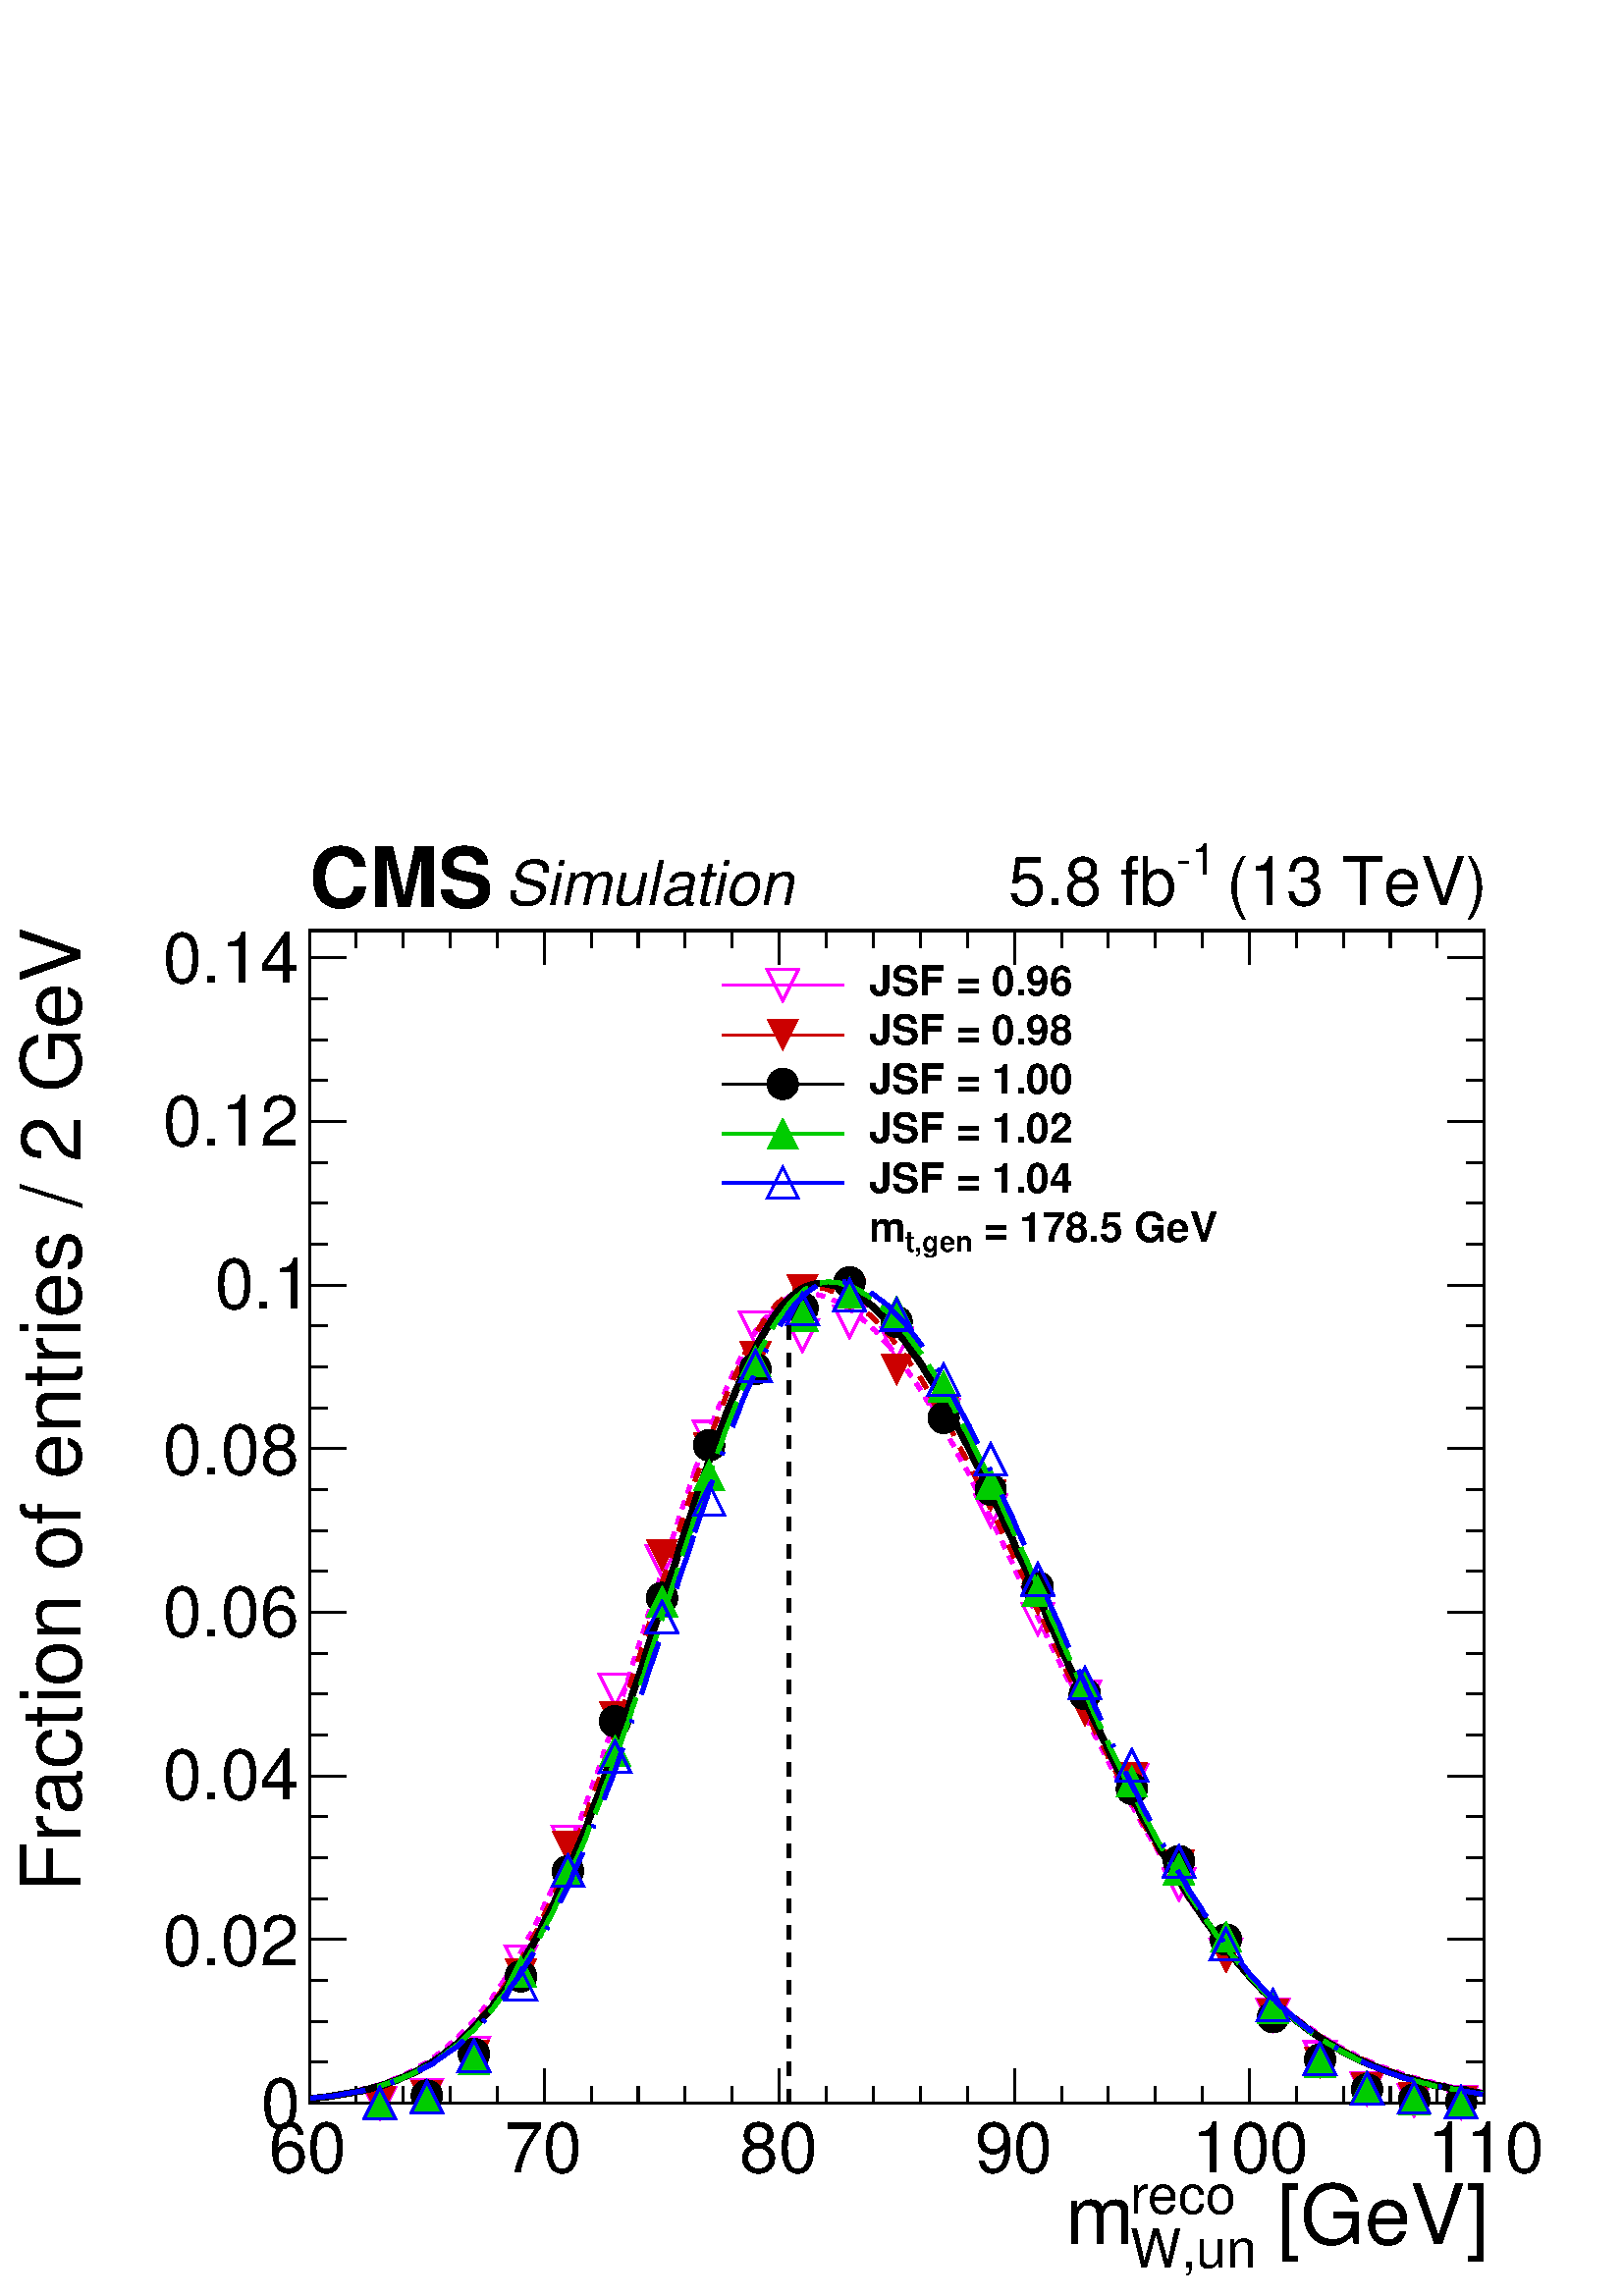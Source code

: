 %!PS-Adobe-2.0 EPSF-2.0
%%BoundingBox:  0 0 567 544
%%DocumentNeededResources: ProcSet (FontSetInit)
%%EndComments
%%BeginProlog
80 dict begin
/s {stroke} def /l {lineto} def /m {moveto} def /t {translate} def
/r {rotate} def /rl {roll}  def /R {repeat} def
/d {rlineto} def /rm {rmoveto} def /gr {grestore} def /f {eofill} def
/c {setrgbcolor} def /black {0 setgray} def /sd {setdash} def
/cl {closepath} def /sf {scalefont setfont} def /lw {setlinewidth} def
/box {m dup 0 exch d exch 0 d 0 exch neg d cl} def
/NC{systemdict begin initclip end}def/C{NC box clip newpath}def
/bl {box s} def /bf {gsave box gsave f grestore 1 lw [] 0 sd s grestore} def /Y { 0 exch d} def /X { 0 d} def 
/K {{pop pop 0 moveto} exch kshow} bind def
/ita {/ang 15 def gsave [1 0 ang dup sin exch cos div 1 0 0] concat} def 
/mp {newpath /y exch def /x exch def} def
/side {[w .77 mul w .23 mul] .385 w mul sd w 0 l currentpoint t -144 r} def
/mr {mp x y w2 0 360 arc} def /m24 {mr s} def /m20 {mr f} def
/mb {mp x y w2 add m w2 neg 0 d 0 w neg d w 0 d 0 w d cl} def
/mt {mp x y w2 add m w2 neg w neg d w 0 d cl} def
/m21 {mb f} def /m25 {mb s} def /m22 {mt f} def /m26{mt s} def
/m23 {mp x y w2 sub m w2 w d w neg 0 d cl f} def
/m27 {mp x y w2 add m w3 neg w2 neg d w3 w2 neg d w3 w2 d cl s} def
/m28 {mp x w2 sub y w2 sub w3 add m w3 0 d  0 w3 neg d w3 0 d 0 w3 d w3 0 d  0 w3 d w3 neg 0 d 0 w3 d w3 neg 0 d 0 w3 neg d w3 neg 0 d cl s } def
/m29 {mp gsave x w2 sub y w2 add w3 sub m currentpoint t 4 {side} repeat cl fill gr} def
/m30 {mp gsave x w2 sub y w2 add w3 sub m currentpoint t 4 {side} repeat cl s gr} def
/m31 {mp x y w2 sub m 0 w d x w2 sub y m w 0 d x w2 sub y w2 add m w w neg d x w2 sub y w2 sub m w w d s} def
/m32 {mp x y w2 sub m w2 w d w neg 0 d cl s} def
/m33 {mp x y w2 add m w3 neg w2 neg d w3 w2 neg d w3 w2 d cl f} def
/m34 {mp x w2 sub y w2 sub w3 add m w3 0 d  0 w3 neg d w3 0 d 0 w3 d w3 0 d  0 w3 d w3 neg 0 d 0 w3 d w3 neg 0 d 0 w3 neg d w3 neg 0 d cl f } def
/m2 {mp x y w2 sub m 0 w d x w2 sub y m w 0 d s} def
/m5 {mp x w2 sub y w2 sub m w w d x w2 sub y w2 add m w w neg d s} def
%%IncludeResource: ProcSet (FontSetInit)
%%IncludeResource: font Times-Roman
%%IncludeResource: font Times-Italic
%%IncludeResource: font Times-Bold
%%IncludeResource: font Times-BoldItalic
%%IncludeResource: font Helvetica
%%IncludeResource: font Helvetica-Oblique
%%IncludeResource: font Helvetica-Bold
%%IncludeResource: font Helvetica-BoldOblique
%%IncludeResource: font Courier
%%IncludeResource: font Courier-Oblique
%%IncludeResource: font Courier-Bold
%%IncludeResource: font Courier-BoldOblique
%%IncludeResource: font Symbol
%%IncludeResource: font ZapfDingbats
/reEncode {exch findfont dup length dict begin {1 index /FID eq  {pop pop} {def} ifelse } forall /Encoding exch def currentdict end dup /FontName get exch definefont pop } def [/Times-Bold /Times-Italic /Times-BoldItalic /Helvetica /Helvetica-Oblique
 /Helvetica-Bold /Helvetica-BoldOblique /Courier /Courier-Oblique /Courier-Bold /Courier-BoldOblique /Times-Roman /AvantGarde-Book /AvantGarde-BookOblique /AvantGarde-Demi /AvantGarde-DemiOblique /Bookman-Demi /Bookman-DemiItalic /Bookman-Light
 /Bookman-LightItalic /Helvetica-Narrow /Helvetica-Narrow-Bold /Helvetica-Narrow-BoldOblique /Helvetica-Narrow-Oblique /NewCenturySchlbk-Roman /NewCenturySchlbk-Bold /NewCenturySchlbk-BoldItalic /NewCenturySchlbk-Italic /Palatino-Bold
 /Palatino-BoldItalic /Palatino-Italic /Palatino-Roman ] {ISOLatin1Encoding reEncode } forall
%%EndProlog
%%BeginSetup
%%EndSetup
newpath  gsave  .25 .25 scale  gsave  0 0 t black[  ] 0 sd 3 lw 1 1 1 c 2268 2177 0 0 bf black 1 1 1 c black 1723 1720 454 283 bl 1723 1720 454 283 bl 1 1 1 c black 1723 1720 454 283 bl 1723 1720 454 283 bl 1 0 1 c /w 46 def /w2 {w 2 div} def /w3 {w
 3 div} def 557 283 m32 626 295 m32 695 357 m32 764 491 m32 833 666 m32 902 889 m32 971 1078 m32 1040 1260 m32 1108 1420 m32 1177 1409 m32 1246 1429 m32 1315 1397 m32 1384 1293 m32 1453 1152 m32 1522 993 m32 1591 879 m32 1660 757 m32 1729 604 m32
 1798 501 m32 1867 412 m32 1936 350 m32 2005 304 m32 2074 287 m32 2143 284 m32[ 12 12] 0 sd 6 lw 0.95 0.95 0.95 c black 1 0 1 c 456 290 m 6 1 d 6 1 d 6 X 5 1 d 6 1 d 6 1 d 6 1 d 5 1 d 6 1 d 6 1 d 6 1 d 5 1 d 6 2 d 6 1 d 6 2 d 5 2 d 6 1 d 6 2 d 6 2 d
 5 2 d 6 3 d 6 2 d 6 3 d 5 2 d 6 3 d 6 3 d 6 3 d 5 4 d 6 3 d 6 4 d 6 4 d 5 4 d 6 4 d 6 5 d 5 5 d 6 5 d 6 5 d 6 6 d 5 5 d 6 6 d 6 7 d 6 6 d 5 7 d 6 7 d 6 8 d 6 7 d 5 8 d 6 9 d 6 8 d s 738 461 m 6 9 d 5 10 d 6 9 d 6 10 d 6 11 d 5 10 d 6 11 d 6 12 d 6
 11 d 5 12 d 6 13 d 6 12 d 6 13 d 5 14 d 6 13 d 6 14 d 6 15 d 5 14 d 6 15 d 6 15 d 6 16 d 5 16 d 6 16 d 6 16 d 6 17 d 5 17 d 6 17 d 6 17 d 6 18 d 5 17 d 6 18 d 6 18 d 5 18 d 6 18 d 6 18 d 6 18 d 5 19 d 6 18 d 6 18 d 6 19 d 5 18 d 6 18 d 6 18 d 6 18 d
 5 17 d 6 18 d 6 17 d 6 17 d 5 17 d s 1019 1211 m 6 16 d 6 16 d 6 16 d 5 15 d 6 15 d 6 15 d 6 14 d 5 13 d 6 13 d 6 13 d 6 12 d 5 11 d 6 11 d 6 10 d 6 10 d 5 9 d 6 8 d 6 7 d 6 7 d 5 6 d 6 6 d 6 4 d 6 4 d 5 4 d 6 2 d 6 2 d 6 1 d 11 X 6 -1 d 6 -1 d 5 -1
 d 6 -2 d 6 -2 d 5 -2 d 6 -3 d 6 -3 d 6 -3 d 5 -4 d 6 -3 d 6 -5 d 6 -4 d 5 -5 d 6 -5 d 6 -6 d 6 -5 d 5 -7 d 6 -6 d 6 -6 d s 1301 1397 m 6 -7 d 5 -8 d 6 -7 d 6 -8 d 6 -8 d 5 -8 d 6 -8 d 6 -9 d 6 -9 d 5 -9 d 6 -9 d 6 -10 d 6 -9 d 5 -10 d 6 -10 d 6 -11
 d 6 -10 d 5 -11 d 6 -10 d 6 -11 d 6 -11 d 5 -12 d 6 -11 d 6 -11 d 6 -12 d 5 -11 d 6 -12 d 6 -12 d 6 -12 d 5 -12 d 6 -11 d 6 -13 d 5 -12 d 6 -12 d 6 -12 d 6 -12 d 5 -12 d 6 -12 d 6 -12 d 6 -13 d 5 -12 d 6 -12 d 6 -12 d 6 -12 d 5 -12 d 6 -12 d 6 -12 d
 6 -12 d 5 -12 d s 1582 870 m 6 -11 d 6 -12 d 6 -12 d 5 -11 d 6 -11 d 6 -12 d 6 -11 d 5 -11 d 6 -11 d 6 -11 d 6 -11 d 5 -10 d 6 -11 d 6 -10 d 6 -11 d 5 -10 d 6 -10 d 6 -10 d 6 -10 d 5 -9 d 6 -10 d 6 -9 d 6 -9 d 5 -9 d 6 -9 d 6 -9 d 6 -9 d 5 -8 d 6 -8
 d 6 -9 d 6 -8 d 5 -8 d 6 -7 d 6 -8 d 5 -7 d 6 -8 d 6 -7 d 6 -7 d 5 -6 d 6 -7 d 6 -7 d 6 -6 d 5 -6 d 6 -6 d 6 -6 d 6 -6 d 5 -6 d 6 -5 d 6 -6 d s 1864 439 m 6 -5 d 5 -5 d 6 -5 d 6 -5 d 6 -5 d 5 -4 d 6 -5 d 6 -4 d 6 -4 d 5 -4 d 6 -4 d 6 -4 d 6 -4 d 5
 -4 d 6 -3 d 6 -4 d 6 -3 d 5 -3 d 6 -3 d 6 -3 d 6 -3 d 5 -3 d 6 -3 d 6 -2 d 6 -3 d 5 -2 d 6 -3 d 6 -2 d 6 -2 d 5 -2 d 6 -2 d 6 -2 d 5 -2 d 6 -2 d 6 -2 d 6 -2 d 5 -1 d 6 -2 d 6 -2 d 6 -1 d 5 -1 d 6 -2 d 6 -1 d 6 -1 d 5 -2 d 6 -1 d 6 -1 d 6 -1 d 5 -1 d
 s 2145 304 m 6 -1 d 6 -1 d 6 -1 d 5 -1 d 6 -1 d s black[  ] 0 sd 3 lw 454 283 m 1723 X s
 gsave  2268 2177 0 0 C 1839.2 75.843 t 0 r /Helvetica findfont 121.349 sf 0 0 m ( [GeV]) show NC gr 
 gsave  2268 2177 0 0 C 1657.18 121.349 t 0 r /Helvetica findfont 79.635 sf 0 0 m (reco) show NC gr 
 gsave  2268 2177 0 0 C 1657.18 41.714 t 0 r /Helvetica findfont 79.635 sf 0 0 m (W,un) show NC gr 
 gsave  2268 2177 0 0 C 1562.37 75.843 t 0 r /Helvetica findfont 121.349 sf 0 0 m (m) show NC gr  454 333 m -50 Y s 522 308 m -25 Y s 591 308 m -25 Y s 660 308 m -25 Y s 729 308 m -25 Y s 798 333 m -50 Y s 867 308 m -25 Y s 936 308 m -25 Y s 1005
 308 m -25 Y s 1074 308 m -25 Y s 1143 333 m -50 Y s 1212 308 m -25 Y s 1281 308 m -25 Y s 1350 308 m -25 Y s 1419 308 m -25 Y s 1488 333 m -50 Y s 1557 308 m -25 Y s 1625 308 m -25 Y s 1694 308 m -25 Y s 1763 308 m -25 Y s 1832 333 m -50 Y s 1901
 308 m -25 Y s 1970 308 m -25 Y s 2039 308 m -25 Y s 2108 308 m -25 Y s 2177 333 m -50 Y s
 gsave  2268 2177 0 0 C 394.385 182.024 t 0 r /Helvetica findfont 102.389 sf 0 0 m (60) show NC gr 
 gsave  2268 2177 0 0 C 739.473 182.024 t 0 r /Helvetica findfont 102.389 sf 0 0 m (70) show NC gr 
 gsave  2268 2177 0 0 C 1084.56 182.024 t 0 r /Helvetica findfont 102.389 sf 0 0 m (80) show NC gr 
 gsave  2268 2177 0 0 C 1429.65 182.024 t 0 r /Helvetica findfont 102.389 sf 0 0 m (90) show NC gr 
 gsave  2268 2177 0 0 C 1748.19 182.024 t 0 r /Helvetica findfont 102.389 sf 0 0 m (100) show NC gr 
 gsave  2268 2177 0 0 C 2093.28 182.024 t 0 r /Helvetica findfont 102.389 sf 0 0 m (110) show NC gr  454 2003 m 1723 X s 454 1953 m 50 Y s 522 1978 m 25 Y s 591 1978 m 25 Y s 660 1978 m 25 Y s 729 1978 m 25 Y s 798 1953 m 50 Y s 867 1978 m 25 Y s 936
 1978 m 25 Y s 1005 1978 m 25 Y s 1074 1978 m 25 Y s 1143 1953 m 50 Y s 1212 1978 m 25 Y s 1281 1978 m 25 Y s 1350 1978 m 25 Y s 1419 1978 m 25 Y s 1488 1953 m 50 Y s 1557 1978 m 25 Y s 1625 1978 m 25 Y s 1694 1978 m 25 Y s 1763 1978 m 25 Y s 1832
 1953 m 50 Y s 1901 1978 m 25 Y s 1970 1978 m 25 Y s 2039 1978 m 25 Y s 2108 1978 m 25 Y s 2177 1953 m 50 Y s 454 283 m 1720 Y s
 gsave  2268 2177 0 0 C 117.557 591.578 t 90 r /Helvetica findfont 121.349 sf 0 0 m (Fraction of entries / 2 GeV) show NC gr  507 283 m -53 X s 480 343 m -26 X s 480 403 m -26 X s 480 463 m -26 X s 507 523 m -53 X s 480 583 m -26 X s 480 643 m -26 X
 s 480 703 m -26 X s 507 763 m -53 X s 480 823 m -26 X s 480 883 m -26 X s 480 943 m -26 X s 507 1003 m -53 X s 480 1063 m -26 X s 480 1123 m -26 X s 480 1183 m -26 X s 507 1243 m -53 X s 480 1303 m -26 X s 480 1363 m -26 X s 480 1423 m -26 X s 507
 1483 m -53 X s 480 1543 m -26 X s 480 1603 m -26 X s 480 1663 m -26 X s 507 1723 m -53 X s 480 1783 m -26 X s 480 1843 m -26 X s 480 1903 m -26 X s 507 1963 m -53 X s 507 1963 m -53 X s
 gsave  2268 2177 0 0 C 383.009 246.491 t 0 r /Helvetica findfont 102.389 sf 0 0 m (0) show NC gr 
 gsave  2268 2177 0 0 C 238.907 485.398 t 0 r /Helvetica findfont 102.389 sf 0 0 m (0.02) show NC gr 
 gsave  2268 2177 0 0 C 238.907 728.096 t 0 r /Helvetica findfont 102.389 sf 0 0 m (0.04) show NC gr 
 gsave  2268 2177 0 0 C 238.907 967.003 t 0 r /Helvetica findfont 102.389 sf 0 0 m (0.06) show NC gr 
 gsave  2268 2177 0 0 C 238.907 1205.91 t 0 r /Helvetica findfont 102.389 sf 0 0 m (0.08) show NC gr 
 gsave  2268 2177 0 0 C 314.75 1448.61 t 0 r /Helvetica findfont 102.389 sf 0 0 m (0.1) show NC gr 
 gsave  2268 2177 0 0 C 238.907 1687.51 t 0 r /Helvetica findfont 102.389 sf 0 0 m (0.12) show NC gr 
 gsave  2268 2177 0 0 C 238.907 1926.42 t 0 r /Helvetica findfont 102.389 sf 0 0 m (0.14) show NC gr  2177 283 m 1720 Y s 2123 283 m 54 X s 2150 343 m 27 X s 2150 403 m 27 X s 2150 463 m 27 X s 2123 523 m 54 X s 2150 583 m 27 X s 2150 643 m 27 X s
 2150 703 m 27 X s 2123 763 m 54 X s 2150 823 m 27 X s 2150 883 m 27 X s 2150 943 m 27 X s 2123 1003 m 54 X s 2150 1063 m 27 X s 2150 1123 m 27 X s 2150 1183 m 27 X s 2123 1243 m 54 X s 2150 1303 m 27 X s 2150 1363 m 27 X s 2150 1423 m 27 X s 2123
 1483 m 54 X s 2150 1543 m 27 X s 2150 1603 m 27 X s 2150 1663 m 27 X s 2123 1723 m 54 X s 2150 1783 m 27 X s 2150 1843 m 27 X s 2150 1903 m 27 X s 2123 1963 m 54 X s 2123 1963 m 54 X s 0.8 0 0 c 557 284 m23 626 293 m23 695 352 m23 764 472 m23 833
 659 m23 902 849 m23 971 1087 m23 1040 1243 m23 1108 1377 m23 1177 1476 m23 1246 1469 m23 1315 1359 m23 1384 1298 m23 1453 1174 m23 1522 1022 m23 1591 859 m23 1660 760 m23 1729 632 m23 1798 497 m23 1867 412 m23 1936 342 m23 2005 304 m23 2074 290 m23
 2143 285 m23[ 20 20] 0 sd 6 lw 0.95 0.95 0.95 c black 0.8 0 0 c 456 290 m 6 X 6 1 d 6 X 5 1 d 6 1 d 6 1 d 6 1 d 5 1 d 6 1 d 6 1 d 6 1 d 5 1 d 6 1 d 6 2 d 6 1 d 5 2 d 6 1 d 6 2 d 6 2 d 5 2 d 6 2 d 6 2 d 6 3 d 5 2 d 6 3 d 6 3 d 6 3 d 5 3 d 6 3 d 6 4 d
 6 4 d 5 3 d 6 5 d 6 4 d 5 4 d 6 5 d 6 5 d 6 5 d 5 6 d 6 6 d 6 6 d 6 6 d 5 6 d 6 7 d 6 7 d 6 8 d 5 7 d 6 8 d 6 9 d s 738 452 m 6 8 d 5 9 d 6 10 d 6 9 d 6 10 d 5 10 d 6 11 d 6 11 d 6 11 d 5 12 d 6 12 d 6 12 d 6 13 d 5 13 d 6 13 d 6 14 d 6 14 d 5 14 d
 6 15 d 6 15 d 6 15 d 5 16 d 6 16 d 6 16 d 6 16 d 5 17 d 6 17 d 6 17 d 6 17 d 5 18 d 6 17 d 6 18 d 5 18 d 6 18 d 6 18 d 6 19 d 5 18 d 6 18 d 6 19 d 6 18 d 5 19 d 6 18 d 6 18 d 6 18 d 5 18 d 6 18 d 6 18 d 6 17 d 5 17 d s 1019 1195 m 6 17 d 6 17 d 6 16
 d 5 16 d 6 16 d 6 15 d 6 15 d 5 14 d 6 14 d 6 13 d 6 13 d 5 12 d 6 12 d 6 11 d 6 11 d 5 9 d 6 10 d 6 8 d 6 8 d 5 7 d 6 7 d 6 5 d 6 5 d 5 5 d 6 3 d 6 3 d 6 2 d 5 1 d 18 X 5 -1 d 6 -1 d 6 -2 d 5 -2 d 6 -2 d 6 -3 d 6 -2 d 5 -4 d 6 -3 d 6 -4 d 6 -5 d 5
 -4 d 6 -5 d 6 -5 d 6 -6 d 5 -6 d 6 -6 d 6 -6 d s 1301 1413 m 6 -7 d 5 -7 d 6 -8 d 6 -7 d 6 -8 d 5 -8 d 6 -9 d 6 -8 d 6 -9 d 5 -9 d 6 -10 d 6 -9 d 6 -10 d 5 -10 d 6 -10 d 6 -10 d 6 -11 d 5 -11 d 6 -11 d 6 -11 d 6 -11 d 5 -11 d 6 -12 d 6 -11 d 6 -12 d
 5 -12 d 6 -12 d 6 -12 d 6 -12 d 5 -12 d 6 -12 d 6 -12 d 5 -13 d 6 -12 d 6 -12 d 6 -13 d 5 -12 d 6 -13 d 6 -12 d 6 -13 d 5 -12 d 6 -12 d 6 -13 d 6 -12 d 5 -13 d 6 -12 d 6 -12 d 6 -12 d 5 -12 d s 1582 879 m 6 -12 d 6 -12 d 6 -12 d 5 -12 d 6 -12 d 6
 -11 d 6 -12 d 5 -11 d 6 -11 d 6 -12 d 6 -11 d 5 -11 d 6 -10 d 6 -11 d 6 -11 d 5 -10 d 6 -10 d 6 -11 d 6 -10 d 5 -9 d 6 -10 d 6 -10 d 6 -9 d 5 -9 d 6 -10 d 6 -9 d 6 -8 d 5 -9 d 6 -8 d 6 -9 d 6 -8 d 5 -8 d 6 -8 d 6 -8 d 5 -7 d 6 -8 d 6 -7 d 6 -7 d 5
 -7 d 6 -7 d 6 -6 d 6 -7 d 5 -6 d 6 -6 d 6 -6 d 6 -6 d 5 -6 d 6 -5 d 6 -6 d s 1864 438 m 6 -5 d 5 -5 d 6 -5 d 6 -5 d 6 -5 d 5 -5 d 6 -4 d 6 -5 d 6 -4 d 5 -4 d 6 -4 d 6 -4 d 6 -4 d 5 -3 d 6 -4 d 6 -3 d 6 -4 d 5 -3 d 6 -3 d 6 -3 d 6 -3 d 5 -3 d 6 -2 d
 6 -3 d 6 -3 d 5 -2 d 6 -2 d 6 -3 d 6 -2 d 5 -2 d 6 -2 d 6 -2 d 5 -2 d 6 -2 d 6 -2 d 6 -1 d 5 -2 d 6 -1 d 6 -2 d 6 -1 d 5 -2 d 6 -1 d 6 -1 d 6 -2 d 5 -1 d 6 -1 d 6 -1 d 6 -1 d 5 -1 d s 2145 303 m 6 -1 d 6 -1 d 6 -1 d 5 -1 d 6 X s black[  ] 0 sd 3 lw
 626 294 m20 695 355 m20 764 469 m20 833 623 m20 902 843 m20 971 1024 m20 1040 1248 m20 1108 1360 m20 1177 1449 m20 1246 1487 m20 1315 1429 m20 1384 1288 m20 1453 1183 m20 1522 1040 m20 1591 883 m20 1660 744 m20 1729 638 m20 1798 523 m20 1867 409 m20
 1936 347 m20 2005 303 m20 2074 288 m20 2143 285 m20 9 lw 0.95 0.95 0.95 c black 456 290 m 6 X 6 1 d 6 1 d 5 X 6 1 d 6 1 d 6 1 d 5 1 d 6 1 d 6 1 d 6 1 d 5 1 d 6 1 d 6 2 d 6 1 d 5 2 d 6 1 d 6 2 d 6 2 d 5 2 d 6 2 d 6 2 d 6 3 d 5 2 d 6 3 d 6 2 d 6 3 d 5
 3 d 6 4 d 6 3 d 6 4 d 5 3 d 6 4 d 6 4 d 5 5 d 6 4 d 6 5 d 6 5 d 5 5 d 6 6 d 6 6 d 6 6 d 5 6 d 6 6 d 6 7 d 6 7 d 5 8 d 6 7 d 6 8 d s 738 446 m 6 8 d 5 9 d 6 9 d 6 9 d 6 9 d 5 10 d 6 10 d 6 10 d 6 11 d 5 11 d 6 12 d 6 11 d 6 12 d 5 13 d 6 13 d 6 13 d
 6 13 d 5 14 d 6 14 d 6 14 d 6 14 d 5 15 d 6 16 d 6 15 d 6 16 d 5 16 d 6 16 d 6 16 d 6 17 d 5 17 d 6 17 d 6 17 d 5 18 d 6 17 d 6 18 d 6 18 d 5 17 d 6 18 d 6 18 d 6 18 d 5 18 d 6 18 d 6 18 d 6 18 d 5 18 d 6 18 d 6 18 d 6 17 d 5 17 d s 1019 1165 m 6 17
 d 6 17 d 6 17 d 5 16 d 6 16 d 6 16 d 6 15 d 5 15 d 6 14 d 6 15 d 6 13 d 5 13 d 6 13 d 6 12 d 6 12 d 5 11 d 6 10 d 6 10 d 6 10 d 5 8 d 6 8 d 6 8 d 6 6 d 5 6 d 6 5 d 6 5 d 6 4 d 5 3 d 6 2 d 6 2 d 6 1 d 11 X 6 -1 d 5 -1 d 6 -1 d 6 -2 d 6 -2 d 5 -2 d 6
 -3 d 6 -3 d 6 -4 d 5 -4 d 6 -4 d 6 -5 d 6 -5 d 5 -5 d 6 -6 d 6 -5 d s 1301 1432 m 6 -7 d 5 -6 d 6 -7 d 6 -7 d 6 -8 d 5 -8 d 6 -8 d 6 -8 d 6 -9 d 5 -9 d 6 -9 d 6 -9 d 6 -10 d 5 -10 d 6 -10 d 6 -10 d 6 -11 d 5 -10 d 6 -11 d 6 -12 d 6 -11 d 5 -11 d 6
 -12 d 6 -11 d 6 -12 d 5 -12 d 6 -12 d 6 -13 d 6 -12 d 5 -12 d 6 -13 d 6 -12 d 5 -13 d 6 -13 d 6 -12 d 6 -13 d 5 -13 d 6 -13 d 6 -13 d 6 -12 d 5 -13 d 6 -13 d 6 -13 d 6 -13 d 5 -12 d 6 -13 d 6 -13 d 6 -12 d 5 -13 d s 1582 893 m 6 -12 d 6 -13 d 6 -12
 d 5 -12 d 6 -12 d 6 -13 d 6 -11 d 5 -12 d 6 -12 d 6 -12 d 6 -11 d 5 -11 d 6 -12 d 6 -11 d 6 -11 d 5 -11 d 6 -10 d 6 -11 d 6 -10 d 5 -10 d 6 -11 d 6 -9 d 6 -10 d 5 -10 d 6 -9 d 6 -10 d 6 -9 d 5 -9 d 6 -8 d 6 -9 d 6 -9 d 5 -8 d 6 -8 d 6 -8 d 5 -8 d 6
 -7 d 6 -8 d 6 -7 d 5 -7 d 6 -7 d 6 -7 d 6 -7 d 5 -6 d 6 -7 d 6 -6 d 6 -6 d 5 -6 d 6 -5 d 6 -6 d s 1864 437 m 6 -5 d 5 -6 d 6 -5 d 6 -5 d 6 -5 d 5 -4 d 6 -5 d 6 -4 d 6 -5 d 5 -4 d 6 -4 d 6 -4 d 6 -4 d 5 -3 d 6 -4 d 6 -3 d 6 -4 d 5 -3 d 6 -3 d 6 -3 d
 6 -3 d 5 -3 d 6 -3 d 6 -2 d 6 -3 d 5 -2 d 6 -2 d 6 -3 d 6 -2 d 5 -2 d 6 -2 d 6 -2 d 5 -2 d 6 -2 d 6 -1 d 6 -2 d 5 -2 d 6 -1 d 6 -2 d 6 -1 d 5 -2 d 6 -1 d 6 -1 d 6 -1 d 5 -1 d 6 -2 d 6 -1 d 6 -1 d 5 -1 d s 2145 301 m 6 X 6 -1 d 6 -1 d 5 -1 d 6 -1 d s
 0 0.8 0 c 3 lw 557 283 m22 626 295 m22 695 347 m22 764 476 m22 833 626 m22 902 800 m22 971 1019 m22 1040 1204 m22 1108 1371 m22 1177 1438 m22 1246 1472 m22 1315 1444 m22 1384 1334 m22 1453 1191 m22 1522 1034 m22 1591 902 m22 1660 755 m22 1729 626
 m22 1798 527 m22 1867 423 m22 1936 343 m22 2005 308 m22 2074 288 m22 2143 285 m22[ 80 20] 0 sd 6 lw 0.95 0.95 0.95 c black 0 0.8 0 c 456 290 m 6 1 d 6 X 6 1 d 5 1 d 6 X 6 1 d 6 1 d 5 1 d 6 1 d 6 1 d 6 1 d 5 1 d 6 1 d 6 2 d 6 1 d 5 2 d 6 1 d 6 2 d 6
 2 d 5 2 d 6 2 d 6 2 d 6 2 d 5 3 d 6 2 d 6 3 d 6 3 d 5 3 d 6 3 d 6 3 d 6 4 d 5 3 d 6 4 d 6 4 d 5 4 d 6 5 d 6 4 d 6 5 d 5 5 d 6 6 d 6 5 d 6 6 d 5 6 d 6 6 d 6 7 d 6 6 d 5 7 d 6 8 d 6 7 d s 738 441 m 6 8 d 5 9 d 6 8 d 6 9 d 6 9 d 5 9 d 6 10 d 6 10 d 6
 10 d 5 11 d 6 11 d 6 11 d 6 12 d 5 12 d 6 12 d 6 13 d 6 13 d 5 13 d 6 13 d 6 14 d 6 14 d 5 15 d 6 14 d 6 15 d 6 15 d 5 16 d 6 15 d 6 16 d 6 17 d 5 16 d 6 17 d 6 16 d 5 17 d 6 17 d 6 18 d 6 17 d 5 18 d 6 17 d 6 18 d 6 18 d 5 17 d 6 18 d 6 18 d 6 18 d
 5 17 d 6 18 d 6 17 d 6 18 d 5 17 d s 1019 1142 m 6 17 d 6 17 d 6 17 d 5 16 d 6 16 d 6 16 d 6 16 d 5 15 d 6 15 d 6 15 d 6 14 d 5 14 d 6 13 d 6 13 d 6 12 d 5 12 d 6 11 d 6 11 d 6 10 d 5 10 d 6 9 d 6 8 d 6 8 d 5 7 d 6 6 d 6 6 d 6 5 d 5 5 d 6 3 d 6 3 d
 6 3 d 5 1 d 6 1 d 6 1 d 5 -1 d 6 X 6 -1 d 6 -2 d 5 -2 d 6 -2 d 6 -2 d 6 -3 d 5 -4 d 6 -3 d 6 -4 d 6 -5 d 5 -5 d 6 -5 d 6 -5 d s 1301 1444 m 6 -6 d 5 -6 d 6 -7 d 6 -7 d 6 -7 d 5 -7 d 6 -8 d 6 -8 d 6 -8 d 5 -9 d 6 -9 d 6 -9 d 6 -10 d 5 -9 d 6 -10 d 6
 -11 d 6 -10 d 5 -11 d 6 -11 d 6 -11 d 6 -11 d 5 -11 d 6 -12 d 6 -12 d 6 -12 d 5 -12 d 6 -12 d 6 -12 d 6 -13 d 5 -12 d 6 -13 d 6 -13 d 5 -12 d 6 -13 d 6 -13 d 6 -13 d 5 -13 d 6 -13 d 6 -13 d 6 -13 d 5 -13 d 6 -14 d 6 -13 d 6 -13 d 5 -13 d 6 -13 d 6
 -13 d 6 -13 d 5 -12 d s 1582 905 m 6 -13 d 6 -13 d 6 -13 d 5 -12 d 6 -13 d 6 -12 d 6 -12 d 5 -12 d 6 -12 d 6 -12 d 6 -12 d 5 -12 d 6 -11 d 6 -12 d 6 -11 d 5 -11 d 6 -11 d 6 -11 d 6 -11 d 5 -10 d 6 -10 d 6 -11 d 6 -10 d 5 -10 d 6 -9 d 6 -10 d 6 -9 d
 5 -9 d 6 -9 d 6 -9 d 6 -9 d 5 -8 d 6 -9 d 6 -8 d 5 -8 d 6 -8 d 6 -7 d 6 -8 d 5 -7 d 6 -7 d 6 -7 d 6 -7 d 5 -7 d 6 -6 d 6 -6 d 6 -7 d 5 -6 d 6 -5 d 6 -6 d s 1864 437 m 6 -6 d 5 -5 d 6 -5 d 6 -5 d 6 -5 d 5 -5 d 6 -5 d 6 -4 d 6 -4 d 5 -5 d 6 -4 d 6 -4
 d 6 -4 d 5 -3 d 6 -4 d 6 -3 d 6 -4 d 5 -3 d 6 -3 d 6 -3 d 6 -3 d 5 -3 d 6 -3 d 6 -2 d 6 -3 d 5 -2 d 6 -3 d 6 -2 d 6 -2 d 5 -2 d 6 -2 d 6 -2 d 5 -2 d 6 -2 d 6 -2 d 6 -1 d 5 -2 d 6 -1 d 6 -2 d 6 -1 d 5 -2 d 6 -1 d 6 -1 d 6 -1 d 5 -1 d 6 -1 d 6 -1 d 6
 -1 d 5 -1 d s 2145 301 m 6 -1 d 6 -1 d 6 -1 d 5 -1 d 6 X s 0 0 1 c[  ] 0 sd 3 lw 557 283 m26 626 292 m26 695 352 m26 764 457 m26 833 624 m26 902 791 m26 971 996 m26 1040 1168 m26 1108 1364 m26 1177 1448 m26 1246 1468 m26 1315 1440 m26 1384 1344 m26
 1453 1227 m26 1522 1051 m26 1591 899 m26 1660 778 m26 1729 637 m26 1798 516 m26 1867 427 m26 1936 348 m26 2005 304 m26 2074 291 m26 2143 284 m26[ 80 40 4 40] 0 sd 6 lw 0.95 0.95 0.95 c black 0 0 1 c 456 290 m 6 1 d 6 X 6 1 d 5 1 d 6 X 6 1 d 6 1 d 5
 1 d 6 1 d 6 1 d 6 1 d 5 1 d 6 1 d 6 2 d 6 1 d 5 2 d 6 1 d 6 2 d 6 2 d 5 1 d 6 2 d 6 3 d 6 2 d 5 2 d 6 3 d 6 2 d 6 3 d 5 3 d 6 3 d 6 3 d 6 3 d 5 4 d 6 4 d 6 4 d 5 4 d 6 4 d 6 4 d 6 5 d 5 5 d 6 5 d 6 5 d 6 6 d 5 6 d 6 6 d 6 6 d 6 7 d 5 7 d 6 7 d 6 7 d
 s 738 437 m 6 8 d 5 8 d 6 8 d 6 8 d 6 9 d 5 9 d 6 9 d 6 10 d 6 10 d 5 10 d 6 11 d 6 11 d 6 11 d 5 12 d 6 12 d 6 12 d 6 12 d 5 13 d 6 13 d 6 13 d 6 14 d 5 14 d 6 14 d 6 15 d 6 14 d 5 15 d 6 16 d 6 15 d 6 16 d 5 16 d 6 16 d 6 16 d 5 17 d 6 17 d 6 17 d
 6 17 d 5 17 d 6 17 d 6 18 d 6 17 d 5 17 d 6 18 d 6 18 d 6 17 d 5 18 d 6 17 d 6 17 d 6 18 d 5 17 d s 1019 1121 m 6 17 d 6 17 d 6 17 d 5 16 d 6 17 d 6 16 d 6 16 d 5 15 d 6 15 d 6 15 d 6 15 d 5 14 d 6 14 d 6 13 d 6 13 d 5 12 d 6 12 d 6 11 d 6 11 d 5 11
 d 6 10 d 6 9 d 6 8 d 5 8 d 6 8 d 6 7 d 6 6 d 5 5 d 6 5 d 6 4 d 6 4 d 5 2 d 6 3 d 6 1 d 5 1 d 6 X 6 -1 d 6 X 5 -2 d 6 -1 d 6 -2 d 6 -2 d 5 -3 d 6 -3 d 6 -4 d 6 -4 d 5 -4 d 6 -4 d 6 -5 d s 1301 1454 m 6 -6 d 5 -6 d 6 -6 d 6 -6 d 6 -7 d 5 -7 d 6 -7 d 6
 -8 d 6 -8 d 5 -8 d 6 -9 d 6 -9 d 6 -9 d 5 -10 d 6 -9 d 6 -10 d 6 -11 d 5 -10 d 6 -11 d 6 -11 d 6 -11 d 5 -11 d 6 -12 d 6 -11 d 6 -12 d 5 -12 d 6 -13 d 6 -12 d 6 -12 d 5 -13 d 6 -13 d 6 -12 d 5 -13 d 6 -13 d 6 -13 d 6 -13 d 5 -13 d 6 -14 d 6 -13 d 6
 -13 d 5 -13 d 6 -14 d 6 -13 d 6 -13 d 5 -13 d 6 -14 d 6 -13 d 6 -13 d 5 -13 d s 1582 918 m 6 -13 d 6 -13 d 6 -13 d 5 -13 d 6 -12 d 6 -13 d 6 -12 d 5 -13 d 6 -12 d 6 -12 d 6 -12 d 5 -12 d 6 -12 d 6 -12 d 6 -11 d 5 -12 d 6 -11 d 6 -11 d 6 -11 d 5 -11
 d 6 -10 d 6 -11 d 6 -10 d 5 -10 d 6 -10 d 6 -10 d 6 -9 d 5 -10 d 6 -9 d 6 -9 d 6 -9 d 5 -9 d 6 -8 d 6 -9 d 5 -8 d 6 -8 d 6 -8 d 6 -7 d 5 -8 d 6 -7 d 6 -7 d 6 -7 d 5 -7 d 6 -7 d 6 -6 d 6 -7 d 5 -6 d 6 -6 d 6 -6 d s 1864 439 m 6 -5 d 5 -6 d 6 -5 d 6
 -5 d 6 -5 d 5 -5 d 6 -5 d 6 -5 d 6 -4 d 5 -4 d 6 -5 d 6 -4 d 6 -4 d 5 -3 d 6 -4 d 6 -4 d 6 -3 d 5 -3 d 6 -4 d 6 -3 d 6 -3 d 5 -2 d 6 -3 d 6 -3 d 6 -3 d 5 -2 d 6 -2 d 6 -3 d 6 -2 d 5 -2 d 6 -2 d 6 -2 d 5 -2 d 6 -2 d 6 -2 d 6 -1 d 5 -2 d 6 -1 d 6 -2 d
 6 -1 d 5 -2 d 6 -1 d 6 -1 d 6 -1 d 5 -1 d 6 -2 d 6 -1 d 6 -1 d 5 -1 d s 2145 300 m 6 X 6 -1 d 6 -1 d 5 -1 d 6 -1 d s black
 gsave  2268 2177 0 0 C 1274.17 1907.46 t 0 r /Helvetica-Bold findfont 60.675 sf 0 0 m (JSF = 0.96) show NC gr  1 0 1 c[  ] 0 sd 3 lw 1059 1923 m 178 X s 1148 1923 m32 black
 gsave  2268 2177 0 0 C 1274.17 1835.41 t 0 r /Helvetica-Bold findfont 60.675 sf 0 0 m (JSF = 0.98) show NC gr  0.8 0 0 c 1059 1850 m 178 X s 1148 1850 m23 black
 gsave  2268 2177 0 0 C 1274.17 1763.36 t 0 r /Helvetica-Bold findfont 60.675 sf 0 0 m (JSF = 1.00) show NC gr  1059 1778 m 178 X s 1148 1778 m20
 gsave  2268 2177 0 0 C 1274.17 1691.31 t 0 r /Helvetica-Bold findfont 60.675 sf 0 0 m (JSF = 1.02) show NC gr  0 0.8 0 c 1059 1705 m 178 X s 1148 1705 m22 black
 gsave  2268 2177 0 0 C 1274.17 1619.26 t 0 r /Helvetica-Bold findfont 60.675 sf 0 0 m (JSF = 1.04) show NC gr  0 0 1 c 1059 1633 m 178 X s 1148 1633 m26 black
 gsave  2268 2177 0 0 C 1425.86 1547.2 t 0 r /Helvetica-Bold findfont 60.675 sf 0 0 m ( = 178.5 GeV) show NC gr 
 gsave  2268 2177 0 0 C 1327.26 1532.04 t 0 r /Helvetica-Bold findfont 41.714 sf 0 0 m (t,gen) show NC gr 
 gsave  2268 2177 0 0 C 1274.17 1547.2 t 0 r /Helvetica-Bold findfont 60.675 sf 0 0 m (m) show NC gr 
 gsave  2268 2177 0 0 C 1770.94 2040.19 t 0 r /Helvetica findfont 98.596 sf 0 0 m ( \(13 TeV\)) show NC gr 
 gsave  2268 2177 0 0 C 1725.44 2085.69 t 0 r /Helvetica findfont 64.467 sf 0 0 m (\2551) show NC gr 
 gsave  2268 2177 0 0 C 1478.95 2040.19 t 0 r /Helvetica findfont 98.596 sf 0 0 m (5.8 fb) show NC gr 
 gsave  2268 2177 0 0 C 453.543 2037.4 t 0 r /Helvetica-Bold findfont 121.349 sf 0 0 m (CMS) show NC gr 
 gsave  2268 2177 0 0 C 739.473 2040.19 t 0 r /Helvetica-Oblique findfont 91.012 sf 0 0 m (Simulation) show NC gr [ 20 20] 0 sd 6 lw 1157 283 m 1146 Y s
 gr  gr showpage
end
%%EOF
